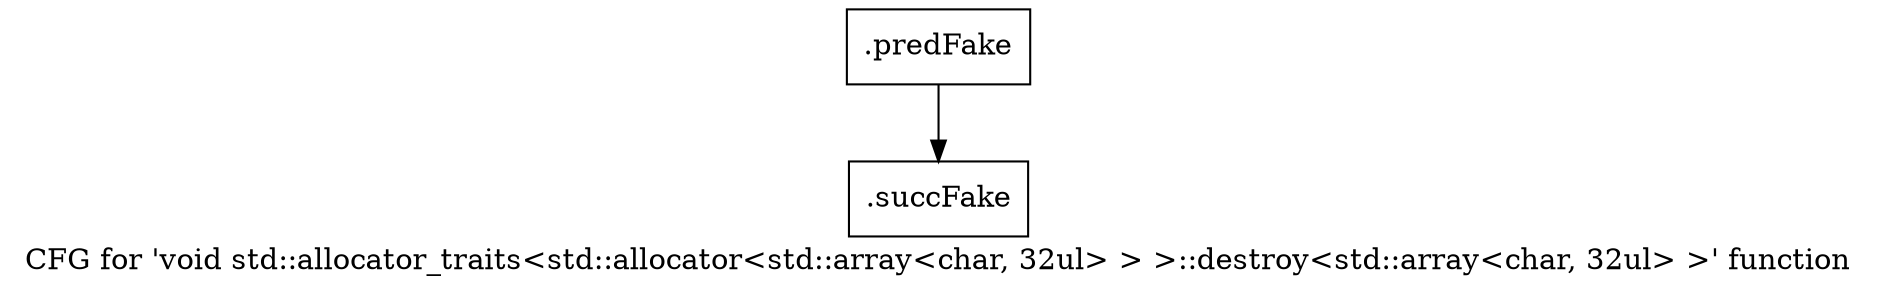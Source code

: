 digraph "CFG for 'void std::allocator_traits\<std::allocator\<std::array\<char, 32ul\> \> \>::destroy\<std::array\<char, 32ul\> \>' function" {
	label="CFG for 'void std::allocator_traits\<std::allocator\<std::array\<char, 32ul\> \> \>::destroy\<std::array\<char, 32ul\> \>' function";

	Node0x58c3ed0 [shape=record,filename="",linenumber="",label="{.predFake}"];
	Node0x58c3ed0 -> Node0x5098c50[ callList="" memoryops="" filename="/mnt/xilinx/Vitis_HLS/2021.2/tps/lnx64/gcc-6.2.0/lib/gcc/x86_64-pc-linux-gnu/6.2.0/../../../../include/c++/6.2.0/bits/alloc_traits.h" execusionnum="1"];
	Node0x5098c50 [shape=record,filename="/mnt/xilinx/Vitis_HLS/2021.2/tps/lnx64/gcc-6.2.0/lib/gcc/x86_64-pc-linux-gnu/6.2.0/../../../../include/c++/6.2.0/bits/alloc_traits.h",linenumber="467",label="{.succFake}"];
}

